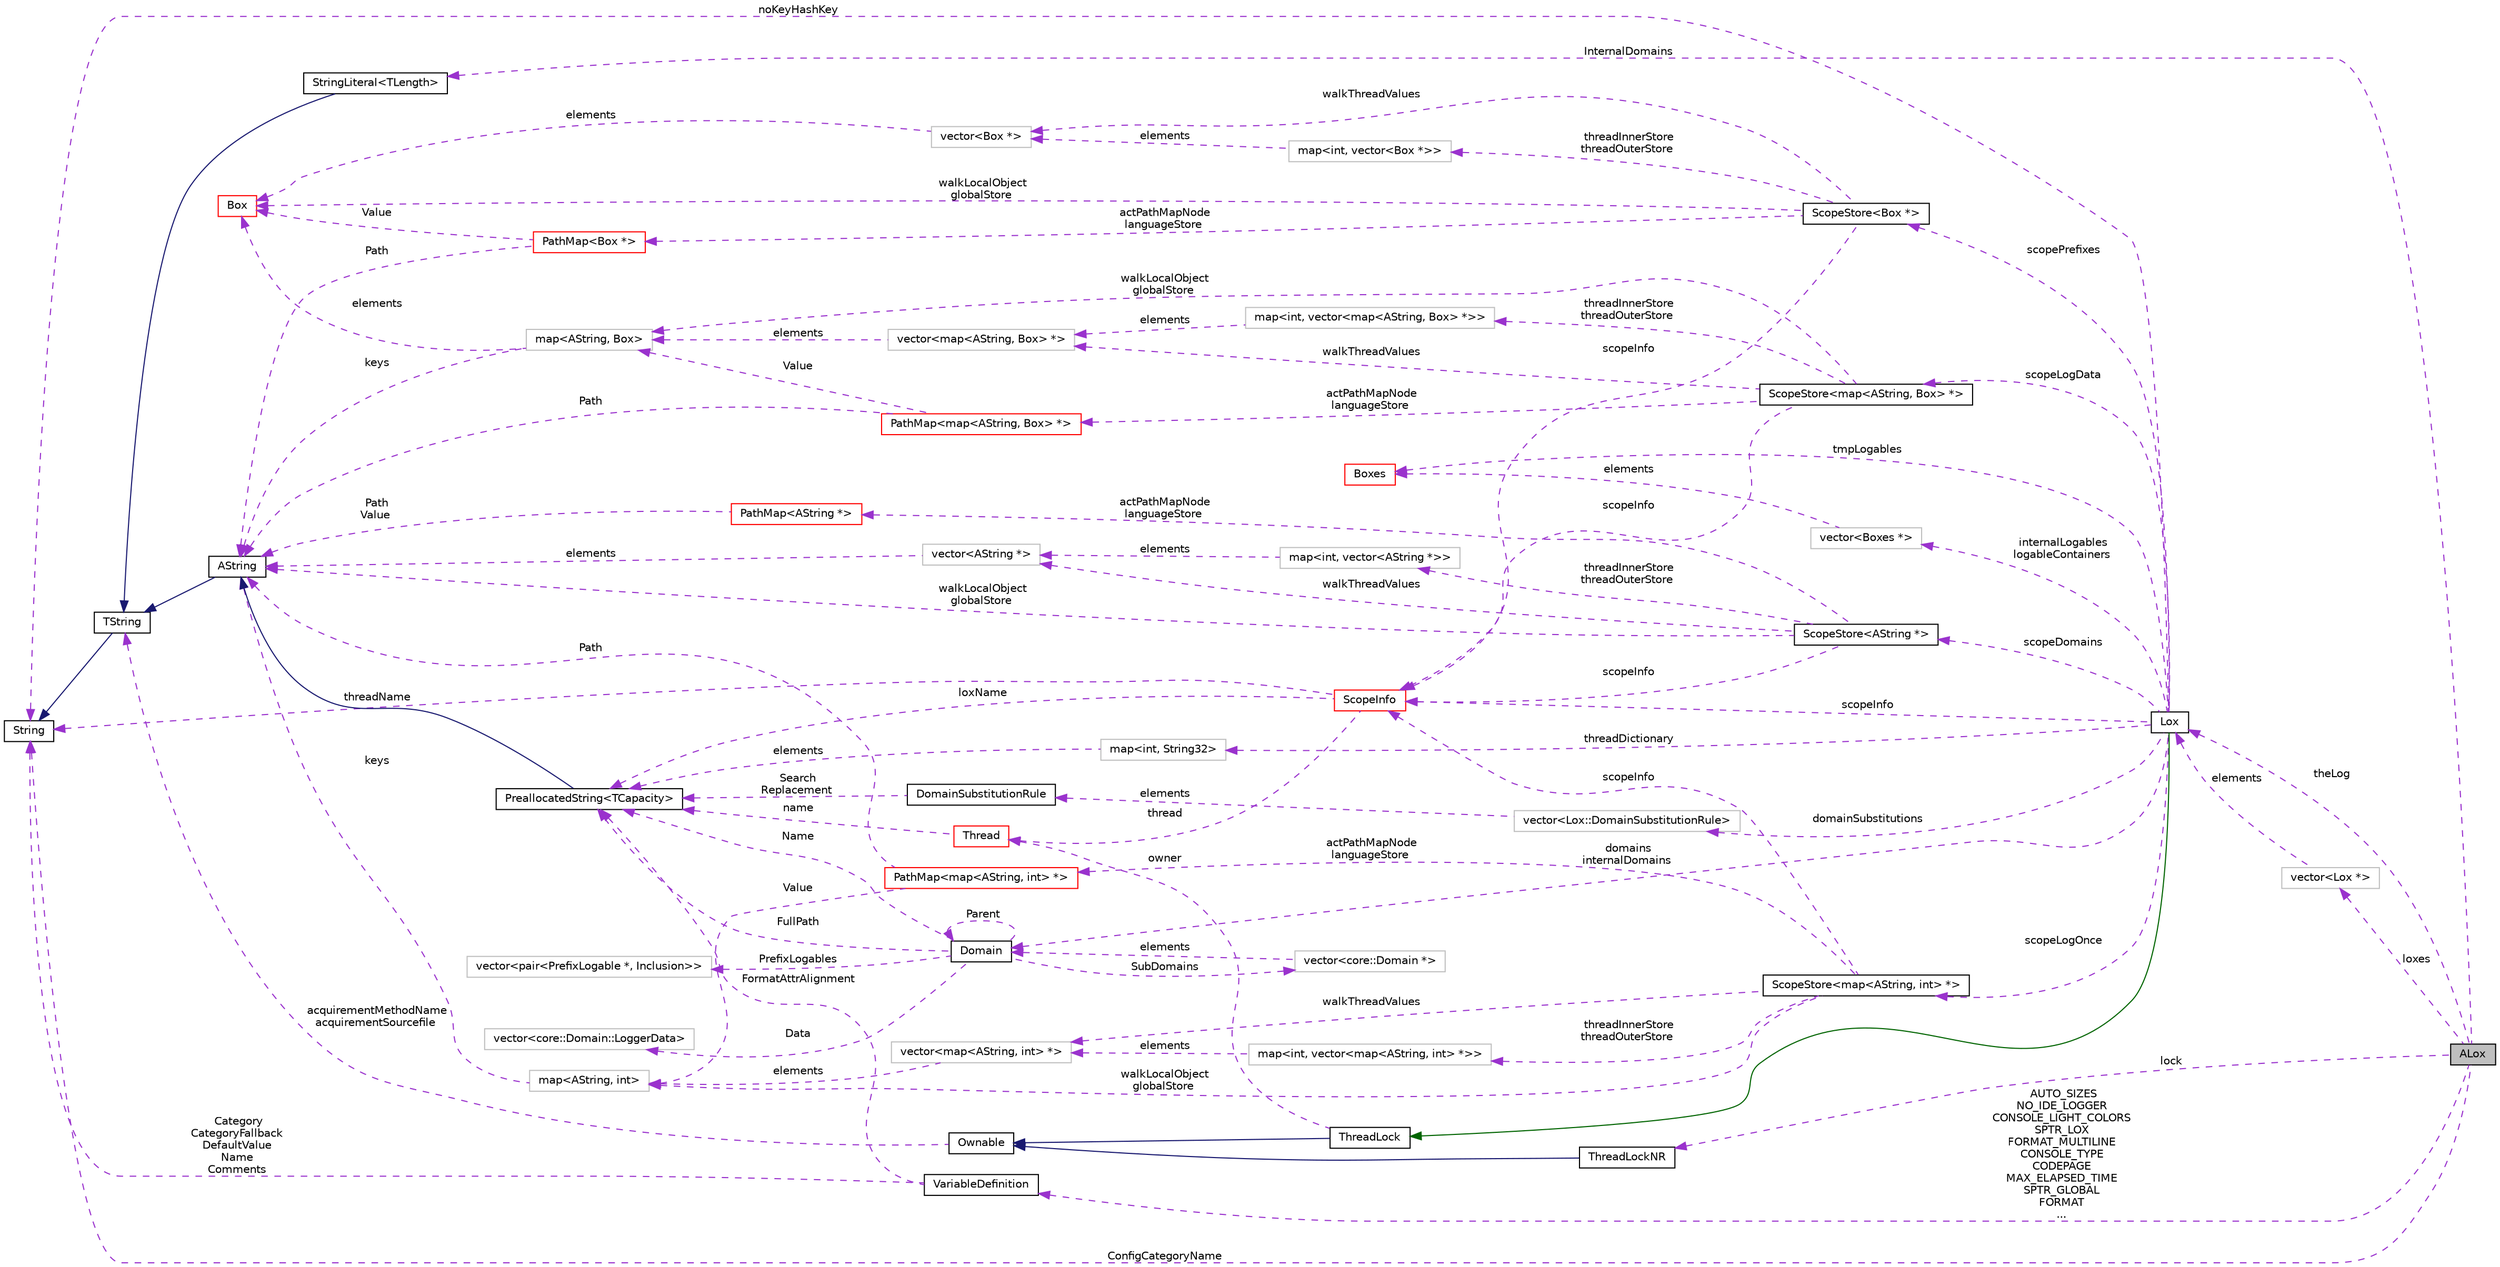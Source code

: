 digraph "ALox"
{
  edge [fontname="Helvetica",fontsize="10",labelfontname="Helvetica",labelfontsize="10"];
  node [fontname="Helvetica",fontsize="10",shape=record];
  rankdir="LR";
  Node1 [label="ALox",height=0.2,width=0.4,color="black", fillcolor="grey75", style="filled", fontcolor="black"];
  Node16 [label="ScopeStore\<map\<AString, Box\> *\>",height=0.2,width=0.4,color="black", fillcolor="white", style="filled",URL="$classaworx_1_1lox_1_1core_1_1ScopeStore.html"];
  Node28 [label="map\<int, vector\<map\<AString, Box\> *\>\>",height=0.2,width=0.4,color="grey75", fillcolor="white", style="filled"];
  Node29 [label="vector\<map\<AString, Box\> *\>",height=0.2,width=0.4,color="grey75", fillcolor="white", style="filled"];
  Node30 [label="map\<AString, Box\>",height=0.2,width=0.4,color="grey75", fillcolor="white", style="filled"];
  Node34 [label="PathMap\<map\<AString, Box\> *\>",height=0.2,width=0.4,color="red", fillcolor="white", style="filled",URL="$classaworx_1_1lib_1_1containers_1_1PathMap.html"];
  Node37 [label="ScopeStore\<AString *\>",height=0.2,width=0.4,color="black", fillcolor="white", style="filled",URL="$classaworx_1_1lox_1_1core_1_1ScopeStore.html"];
  Node38 [label="vector\<AString *\>",height=0.2,width=0.4,color="grey75", fillcolor="white", style="filled"];
  Node39 [label="PathMap\<AString *\>",height=0.2,width=0.4,color="red", fillcolor="white", style="filled",URL="$classaworx_1_1lib_1_1containers_1_1PathMap.html"];
  Node40 [label="map\<int, vector\<AString *\>\>",height=0.2,width=0.4,color="grey75", fillcolor="white", style="filled"];
  Node41 [label="ScopeStore\<Box *\>",height=0.2,width=0.4,color="black", fillcolor="white", style="filled",URL="$classaworx_1_1lox_1_1core_1_1ScopeStore.html"];
  Node42 [label="vector\<Box *\>",height=0.2,width=0.4,color="grey75", fillcolor="white", style="filled"];
  Node43 [label="PathMap\<Box *\>",height=0.2,width=0.4,color="red", fillcolor="white", style="filled",URL="$classaworx_1_1lib_1_1containers_1_1PathMap.html"];
  Node44 [label="map\<int, vector\<Box *\>\>",height=0.2,width=0.4,color="grey75", fillcolor="white", style="filled"];
  Node45 [label="map\<int, String32\>",height=0.2,width=0.4,color="grey75", fillcolor="white", style="filled"];
  Node46 [label="vector\<Lox::DomainSubstitutionRule\>",height=0.2,width=0.4,color="grey75", fillcolor="white", style="filled"];
  Node48 [label="ScopeStore\<map\<AString, int\> *\>",height=0.2,width=0.4,color="black", fillcolor="white", style="filled",URL="$classaworx_1_1lox_1_1core_1_1ScopeStore.html"];
  Node49 [label="map\<int, vector\<map\<AString, int\> *\>\>",height=0.2,width=0.4,color="grey75", fillcolor="white", style="filled"];
  Node50 [label="vector\<map\<AString, int\> *\>",height=0.2,width=0.4,color="grey75", fillcolor="white", style="filled"];
  Node51 [label="map\<AString, int\>",height=0.2,width=0.4,color="grey75", fillcolor="white", style="filled"];
  Node52 [label="PathMap\<map\<AString, int\> *\>",height=0.2,width=0.4,color="red", fillcolor="white", style="filled",URL="$classaworx_1_1lib_1_1containers_1_1PathMap.html"];
  Node53 [label="vector\<Boxes *\>",height=0.2,width=0.4,color="grey75", fillcolor="white", style="filled"];
  Node57 [label="vector\<core::Domain::LoggerData\>",height=0.2,width=0.4,color="grey75", fillcolor="white", style="filled"];
  Node62 [label="vector\<core::Domain *\>",height=0.2,width=0.4,color="grey75", fillcolor="white", style="filled"];
  Node63 [label="vector\<pair\<PrefixLogable *, Inclusion\>\>",height=0.2,width=0.4,color="grey75", fillcolor="white", style="filled"];
  Node64 [label="vector\<Lox *\>",height=0.2,width=0.4,color="grey75", fillcolor="white", style="filled"];
  Node4 [label="PreallocatedString\<TCapacity\>",height=0.2,width=0.4,color="black", fillcolor="white", style="filled",URL="$classaworx_1_1lib_1_1strings_1_1PreallocatedString.html"];
  Node65 [label="StringLiteral\<TLength\>",height=0.2,width=0.4,color="black", fillcolor="white", style="filled",URL="$classaworx_1_1lib_1_1strings_1_1StringLiteral.html"];
  Node2 -> Node1 [dir="back",color="darkorchid3",fontsize="10",style="dashed",label=" ConfigCategoryName" ,fontname="Helvetica"];
  Node2 -> Node3 [dir="back",color="darkorchid3",fontsize="10",style="dashed",label=" Category\nCategoryFallback\nDefaultValue\nName\nComments" ,fontname="Helvetica"];
  Node2 -> Node6 [dir="back",color="midnightblue",fontsize="10",style="solid",fontname="Helvetica"];
  Node2 -> Node9 [dir="back",color="darkorchid3",fontsize="10",style="dashed",label=" noKeyHashKey" ,fontname="Helvetica"];
  Node2 -> Node17 [dir="back",color="darkorchid3",fontsize="10",style="dashed",label=" threadName" ,fontname="Helvetica"];
  Node3 -> Node1 [dir="back",color="darkorchid3",fontsize="10",style="dashed",label=" AUTO_SIZES\nNO_IDE_LOGGER\nCONSOLE_LIGHT_COLORS\nSPTR_LOX\nFORMAT_MULTILINE\nCONSOLE_TYPE\nCODEPAGE\nMAX_ELAPSED_TIME\nSPTR_GLOBAL\nFORMAT\n..." ,fontname="Helvetica"];
  Node4 -> Node3 [dir="back",color="darkorchid3",fontsize="10",style="dashed",label=" FormatAttrAlignment" ,fontname="Helvetica"];
  Node4 -> Node11 [dir="back",color="darkorchid3",fontsize="10",style="dashed",label=" name" ,fontname="Helvetica"];
  Node4 -> Node17 [dir="back",color="darkorchid3",fontsize="10",style="dashed",label=" loxName" ,fontname="Helvetica"];
  Node4 -> Node45 [dir="back",color="darkorchid3",fontsize="10",style="dashed",label=" elements" ,fontname="Helvetica"];
  Node4 -> Node47 [dir="back",color="darkorchid3",fontsize="10",style="dashed",label=" Search\nReplacement" ,fontname="Helvetica"];
  Node4 -> Node56 [dir="back",color="darkorchid3",fontsize="10",style="dashed",label=" FullPath" ,fontname="Helvetica"];
  Node4 -> Node56 [dir="back",color="darkorchid3",fontsize="10",style="dashed",label=" Name" ,fontname="Helvetica"];
  Node5 -> Node4 [dir="back",color="midnightblue",fontsize="10",style="solid",fontname="Helvetica"];
  Node5 -> Node30 [dir="back",color="darkorchid3",fontsize="10",style="dashed",label=" keys" ,fontname="Helvetica"];
  Node5 -> Node34 [dir="back",color="darkorchid3",fontsize="10",style="dashed",label=" Path" ,fontname="Helvetica"];
  Node5 -> Node37 [dir="back",color="darkorchid3",fontsize="10",style="dashed",label=" walkLocalObject\nglobalStore" ,fontname="Helvetica"];
  Node5 -> Node38 [dir="back",color="darkorchid3",fontsize="10",style="dashed",label=" elements" ,fontname="Helvetica"];
  Node5 -> Node39 [dir="back",color="darkorchid3",fontsize="10",style="dashed",label=" Path\nValue" ,fontname="Helvetica"];
  Node5 -> Node43 [dir="back",color="darkorchid3",fontsize="10",style="dashed",label=" Path" ,fontname="Helvetica"];
  Node5 -> Node51 [dir="back",color="darkorchid3",fontsize="10",style="dashed",label=" keys" ,fontname="Helvetica"];
  Node5 -> Node52 [dir="back",color="darkorchid3",fontsize="10",style="dashed",label=" Path" ,fontname="Helvetica"];
  Node6 -> Node5 [dir="back",color="midnightblue",fontsize="10",style="solid",fontname="Helvetica"];
  Node6 -> Node8 [dir="back",color="darkorchid3",fontsize="10",style="dashed",label=" acquirementMethodName\nacquirementSourcefile" ,fontname="Helvetica"];
  Node6 -> Node65 [dir="back",color="midnightblue",fontsize="10",style="solid",fontname="Helvetica"];
  Node7 -> Node1 [dir="back",color="darkorchid3",fontsize="10",style="dashed",label=" lock" ,fontname="Helvetica"];
  Node8 -> Node7 [dir="back",color="midnightblue",fontsize="10",style="solid",fontname="Helvetica"];
  Node8 -> Node10 [dir="back",color="midnightblue",fontsize="10",style="solid",fontname="Helvetica"];
  Node9 -> Node1 [dir="back",color="darkorchid3",fontsize="10",style="dashed",label=" theLog" ,fontname="Helvetica"];
  Node9 -> Node64 [dir="back",color="darkorchid3",fontsize="10",style="dashed",label=" elements" ,fontname="Helvetica"];
  Node10 -> Node9 [dir="back",color="darkgreen",fontsize="10",style="solid",fontname="Helvetica"];
  Node11 -> Node10 [dir="back",color="darkorchid3",fontsize="10",style="dashed",label=" owner" ,fontname="Helvetica"];
  Node11 -> Node17 [dir="back",color="darkorchid3",fontsize="10",style="dashed",label=" thread" ,fontname="Helvetica"];
  Node16 -> Node9 [dir="back",color="darkorchid3",fontsize="10",style="dashed",label=" scopeLogData" ,fontname="Helvetica"];
  Node17 -> Node9 [dir="back",color="darkorchid3",fontsize="10",style="dashed",label=" scopeInfo" ,fontname="Helvetica"];
  Node17 -> Node16 [dir="back",color="darkorchid3",fontsize="10",style="dashed",label=" scopeInfo" ,fontname="Helvetica"];
  Node17 -> Node37 [dir="back",color="darkorchid3",fontsize="10",style="dashed",label=" scopeInfo" ,fontname="Helvetica"];
  Node17 -> Node41 [dir="back",color="darkorchid3",fontsize="10",style="dashed",label=" scopeInfo" ,fontname="Helvetica"];
  Node17 -> Node48 [dir="back",color="darkorchid3",fontsize="10",style="dashed",label=" scopeInfo" ,fontname="Helvetica"];
  Node28 -> Node16 [dir="back",color="darkorchid3",fontsize="10",style="dashed",label=" threadInnerStore\nthreadOuterStore" ,fontname="Helvetica"];
  Node29 -> Node16 [dir="back",color="darkorchid3",fontsize="10",style="dashed",label=" walkThreadValues" ,fontname="Helvetica"];
  Node29 -> Node28 [dir="back",color="darkorchid3",fontsize="10",style="dashed",label=" elements" ,fontname="Helvetica"];
  Node30 -> Node16 [dir="back",color="darkorchid3",fontsize="10",style="dashed",label=" walkLocalObject\nglobalStore" ,fontname="Helvetica"];
  Node30 -> Node29 [dir="back",color="darkorchid3",fontsize="10",style="dashed",label=" elements" ,fontname="Helvetica"];
  Node30 -> Node34 [dir="back",color="darkorchid3",fontsize="10",style="dashed",label=" Value" ,fontname="Helvetica"];
  Node31 -> Node30 [dir="back",color="darkorchid3",fontsize="10",style="dashed",label=" elements" ,fontname="Helvetica"];
  Node31 -> Node41 [dir="back",color="darkorchid3",fontsize="10",style="dashed",label=" walkLocalObject\nglobalStore" ,fontname="Helvetica"];
  Node31 -> Node42 [dir="back",color="darkorchid3",fontsize="10",style="dashed",label=" elements" ,fontname="Helvetica"];
  Node31 -> Node43 [dir="back",color="darkorchid3",fontsize="10",style="dashed",label=" Value" ,fontname="Helvetica"];
  Node34 -> Node16 [dir="back",color="darkorchid3",fontsize="10",style="dashed",label=" actPathMapNode\nlanguageStore" ,fontname="Helvetica"];
  Node37 -> Node9 [dir="back",color="darkorchid3",fontsize="10",style="dashed",label=" scopeDomains" ,fontname="Helvetica"];
  Node38 -> Node37 [dir="back",color="darkorchid3",fontsize="10",style="dashed",label=" walkThreadValues" ,fontname="Helvetica"];
  Node38 -> Node40 [dir="back",color="darkorchid3",fontsize="10",style="dashed",label=" elements" ,fontname="Helvetica"];
  Node39 -> Node37 [dir="back",color="darkorchid3",fontsize="10",style="dashed",label=" actPathMapNode\nlanguageStore" ,fontname="Helvetica"];
  Node40 -> Node37 [dir="back",color="darkorchid3",fontsize="10",style="dashed",label=" threadInnerStore\nthreadOuterStore" ,fontname="Helvetica"];
  Node41 -> Node9 [dir="back",color="darkorchid3",fontsize="10",style="dashed",label=" scopePrefixes" ,fontname="Helvetica"];
  Node42 -> Node41 [dir="back",color="darkorchid3",fontsize="10",style="dashed",label=" walkThreadValues" ,fontname="Helvetica"];
  Node42 -> Node44 [dir="back",color="darkorchid3",fontsize="10",style="dashed",label=" elements" ,fontname="Helvetica"];
  Node43 -> Node41 [dir="back",color="darkorchid3",fontsize="10",style="dashed",label=" actPathMapNode\nlanguageStore" ,fontname="Helvetica"];
  Node44 -> Node41 [dir="back",color="darkorchid3",fontsize="10",style="dashed",label=" threadInnerStore\nthreadOuterStore" ,fontname="Helvetica"];
  Node45 -> Node9 [dir="back",color="darkorchid3",fontsize="10",style="dashed",label=" threadDictionary" ,fontname="Helvetica"];
  Node46 -> Node9 [dir="back",color="darkorchid3",fontsize="10",style="dashed",label=" domainSubstitutions" ,fontname="Helvetica"];
  Node47 -> Node46 [dir="back",color="darkorchid3",fontsize="10",style="dashed",label=" elements" ,fontname="Helvetica"];
  Node48 -> Node9 [dir="back",color="darkorchid3",fontsize="10",style="dashed",label=" scopeLogOnce" ,fontname="Helvetica"];
  Node49 -> Node48 [dir="back",color="darkorchid3",fontsize="10",style="dashed",label=" threadInnerStore\nthreadOuterStore" ,fontname="Helvetica"];
  Node50 -> Node48 [dir="back",color="darkorchid3",fontsize="10",style="dashed",label=" walkThreadValues" ,fontname="Helvetica"];
  Node50 -> Node49 [dir="back",color="darkorchid3",fontsize="10",style="dashed",label=" elements" ,fontname="Helvetica"];
  Node51 -> Node48 [dir="back",color="darkorchid3",fontsize="10",style="dashed",label=" walkLocalObject\nglobalStore" ,fontname="Helvetica"];
  Node51 -> Node50 [dir="back",color="darkorchid3",fontsize="10",style="dashed",label=" elements" ,fontname="Helvetica"];
  Node51 -> Node52 [dir="back",color="darkorchid3",fontsize="10",style="dashed",label=" Value" ,fontname="Helvetica"];
  Node52 -> Node48 [dir="back",color="darkorchid3",fontsize="10",style="dashed",label=" actPathMapNode\nlanguageStore" ,fontname="Helvetica"];
  Node53 -> Node9 [dir="back",color="darkorchid3",fontsize="10",style="dashed",label=" internalLogables\nlogableContainers" ,fontname="Helvetica"];
  Node54 -> Node9 [dir="back",color="darkorchid3",fontsize="10",style="dashed",label=" tmpLogables" ,fontname="Helvetica"];
  Node54 -> Node53 [dir="back",color="darkorchid3",fontsize="10",style="dashed",label=" elements" ,fontname="Helvetica"];
  Node56 -> Node9 [dir="back",color="darkorchid3",fontsize="10",style="dashed",label=" domains\ninternalDomains" ,fontname="Helvetica"];
  Node56 -> Node56 [dir="back",color="darkorchid3",fontsize="10",style="dashed",label=" Parent" ,fontname="Helvetica"];
  Node56 -> Node62 [dir="back",color="darkorchid3",fontsize="10",style="dashed",label=" elements" ,fontname="Helvetica"];
  Node57 -> Node56 [dir="back",color="darkorchid3",fontsize="10",style="dashed",label=" Data" ,fontname="Helvetica"];
  Node62 -> Node56 [dir="back",color="darkorchid3",fontsize="10",style="dashed",label=" SubDomains" ,fontname="Helvetica"];
  Node63 -> Node56 [dir="back",color="darkorchid3",fontsize="10",style="dashed",label=" PrefixLogables" ,fontname="Helvetica"];
  Node64 -> Node1 [dir="back",color="darkorchid3",fontsize="10",style="dashed",label=" loxes" ,fontname="Helvetica"];
  Node65 -> Node1 [dir="back",color="darkorchid3",fontsize="10",style="dashed",label=" InternalDomains" ,fontname="Helvetica"];
  Node2 [label="String",height=0.2,width=0.4,color="black", fillcolor="white", style="filled",URL="$classaworx_1_1lib_1_1strings_1_1String.html"];
  Node3 [label="VariableDefinition",height=0.2,width=0.4,color="black", fillcolor="white", style="filled",URL="$structaworx_1_1lib_1_1config_1_1VariableDefinition.html"];
  Node5 [label="AString",height=0.2,width=0.4,color="black", fillcolor="white", style="filled",URL="$classaworx_1_1lib_1_1strings_1_1AString.html"];
  Node6 [label="TString",height=0.2,width=0.4,color="black", fillcolor="white", style="filled",URL="$classaworx_1_1lib_1_1strings_1_1TString.html"];
  Node7 [label="ThreadLockNR",height=0.2,width=0.4,color="black", fillcolor="white", style="filled",URL="$classaworx_1_1lib_1_1threads_1_1ThreadLockNR.html"];
  Node8 [label="Ownable",height=0.2,width=0.4,color="black", fillcolor="white", style="filled",URL="$classaworx_1_1lib_1_1lang_1_1Ownable.html"];
  Node9 [label="Lox",height=0.2,width=0.4,color="black", fillcolor="white", style="filled",URL="$classaworx_1_1lox_1_1Lox.html"];
  Node10 [label="ThreadLock",height=0.2,width=0.4,color="black", fillcolor="white", style="filled",URL="$classaworx_1_1lib_1_1threads_1_1ThreadLock.html"];
  Node11 [label="Thread",height=0.2,width=0.4,color="red", fillcolor="white", style="filled",URL="$classaworx_1_1lib_1_1threads_1_1Thread.html"];
  Node17 [label="ScopeInfo",height=0.2,width=0.4,color="red", fillcolor="white", style="filled",URL="$classaworx_1_1lox_1_1core_1_1ScopeInfo.html"];
  Node31 [label="Box",height=0.2,width=0.4,color="red", fillcolor="white", style="filled",URL="$classaworx_1_1lib_1_1boxing_1_1Box.html"];
  Node47 [label="DomainSubstitutionRule",height=0.2,width=0.4,color="black", fillcolor="white", style="filled",URL="$structaworx_1_1lox_1_1Lox_1_1DomainSubstitutionRule.html"];
  Node54 [label="Boxes",height=0.2,width=0.4,color="red", fillcolor="white", style="filled",URL="$classaworx_1_1lib_1_1boxing_1_1Boxes.html"];
  Node56 [label="Domain",height=0.2,width=0.4,color="black", fillcolor="white", style="filled",URL="$classaworx_1_1lox_1_1core_1_1Domain.html"];
}

